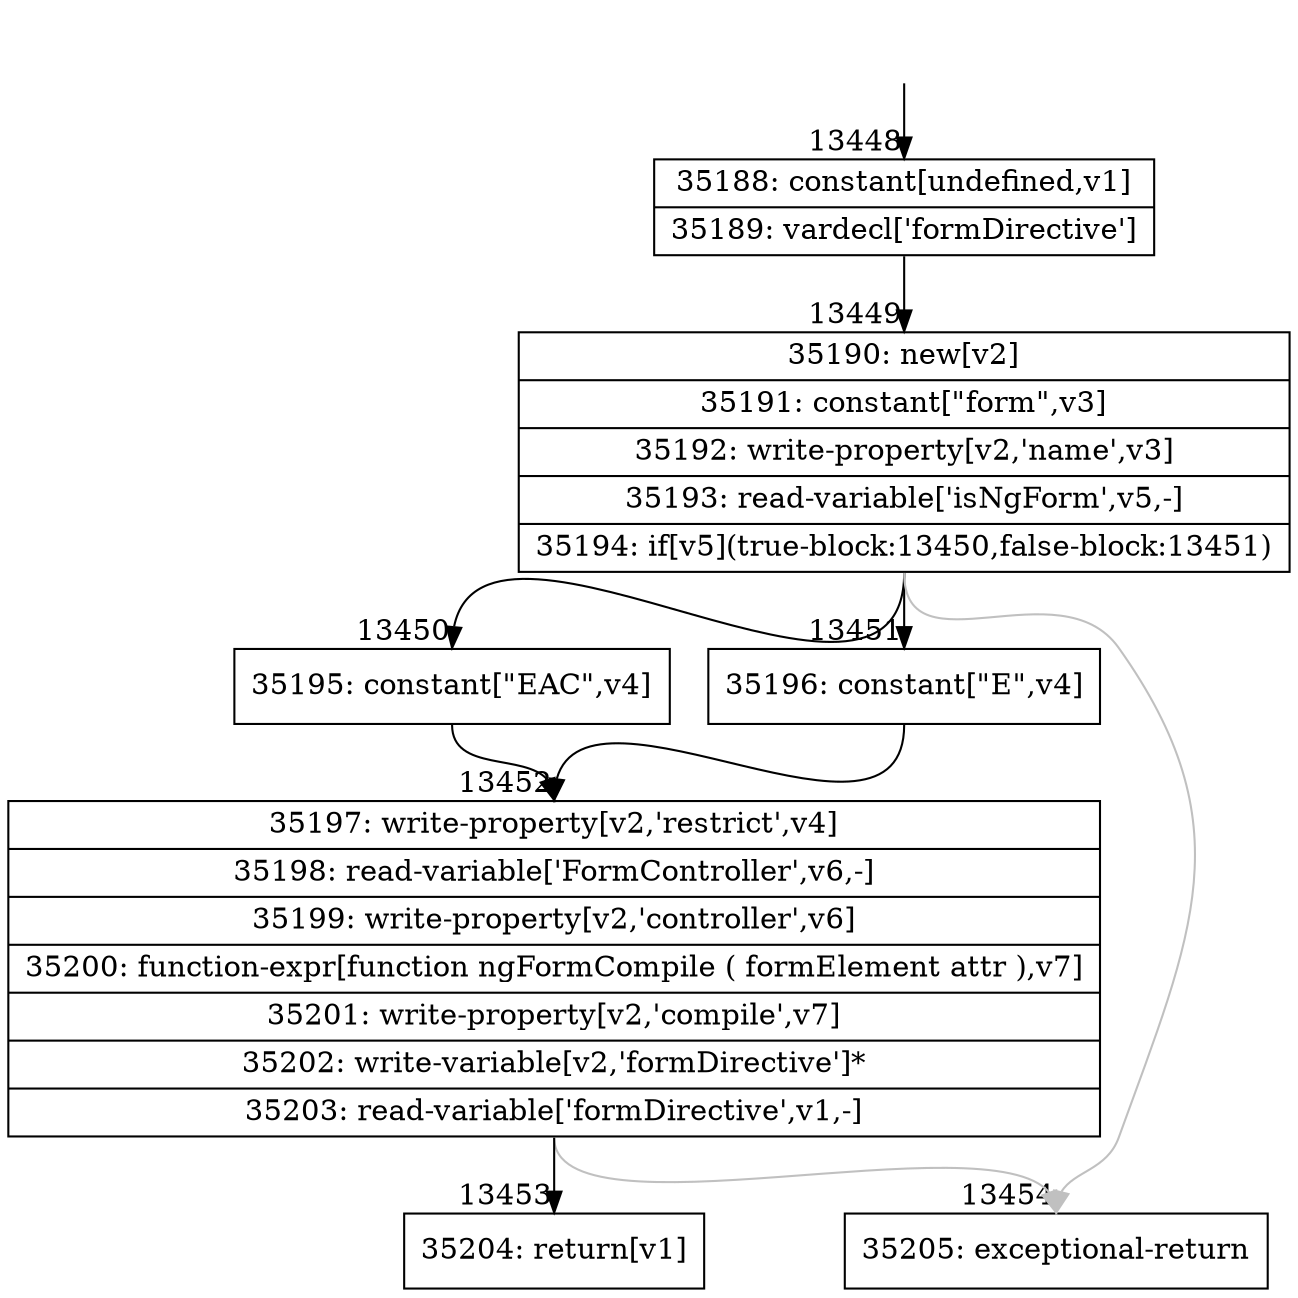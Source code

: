 digraph {
rankdir="TD"
BB_entry1043[shape=none,label=""];
BB_entry1043 -> BB13448 [tailport=s, headport=n, headlabel="    13448"]
BB13448 [shape=record label="{35188: constant[undefined,v1]|35189: vardecl['formDirective']}" ] 
BB13448 -> BB13449 [tailport=s, headport=n, headlabel="      13449"]
BB13449 [shape=record label="{35190: new[v2]|35191: constant[\"form\",v3]|35192: write-property[v2,'name',v3]|35193: read-variable['isNgForm',v5,-]|35194: if[v5](true-block:13450,false-block:13451)}" ] 
BB13449 -> BB13450 [tailport=s, headport=n, headlabel="      13450"]
BB13449 -> BB13451 [tailport=s, headport=n, headlabel="      13451"]
BB13449 -> BB13454 [tailport=s, headport=n, color=gray, headlabel="      13454"]
BB13450 [shape=record label="{35195: constant[\"EAC\",v4]}" ] 
BB13450 -> BB13452 [tailport=s, headport=n, headlabel="      13452"]
BB13451 [shape=record label="{35196: constant[\"E\",v4]}" ] 
BB13451 -> BB13452 [tailport=s, headport=n]
BB13452 [shape=record label="{35197: write-property[v2,'restrict',v4]|35198: read-variable['FormController',v6,-]|35199: write-property[v2,'controller',v6]|35200: function-expr[function ngFormCompile ( formElement attr ),v7]|35201: write-property[v2,'compile',v7]|35202: write-variable[v2,'formDirective']*|35203: read-variable['formDirective',v1,-]}" ] 
BB13452 -> BB13453 [tailport=s, headport=n, headlabel="      13453"]
BB13452 -> BB13454 [tailport=s, headport=n, color=gray]
BB13453 [shape=record label="{35204: return[v1]}" ] 
BB13454 [shape=record label="{35205: exceptional-return}" ] 
//#$~ 20371
}
